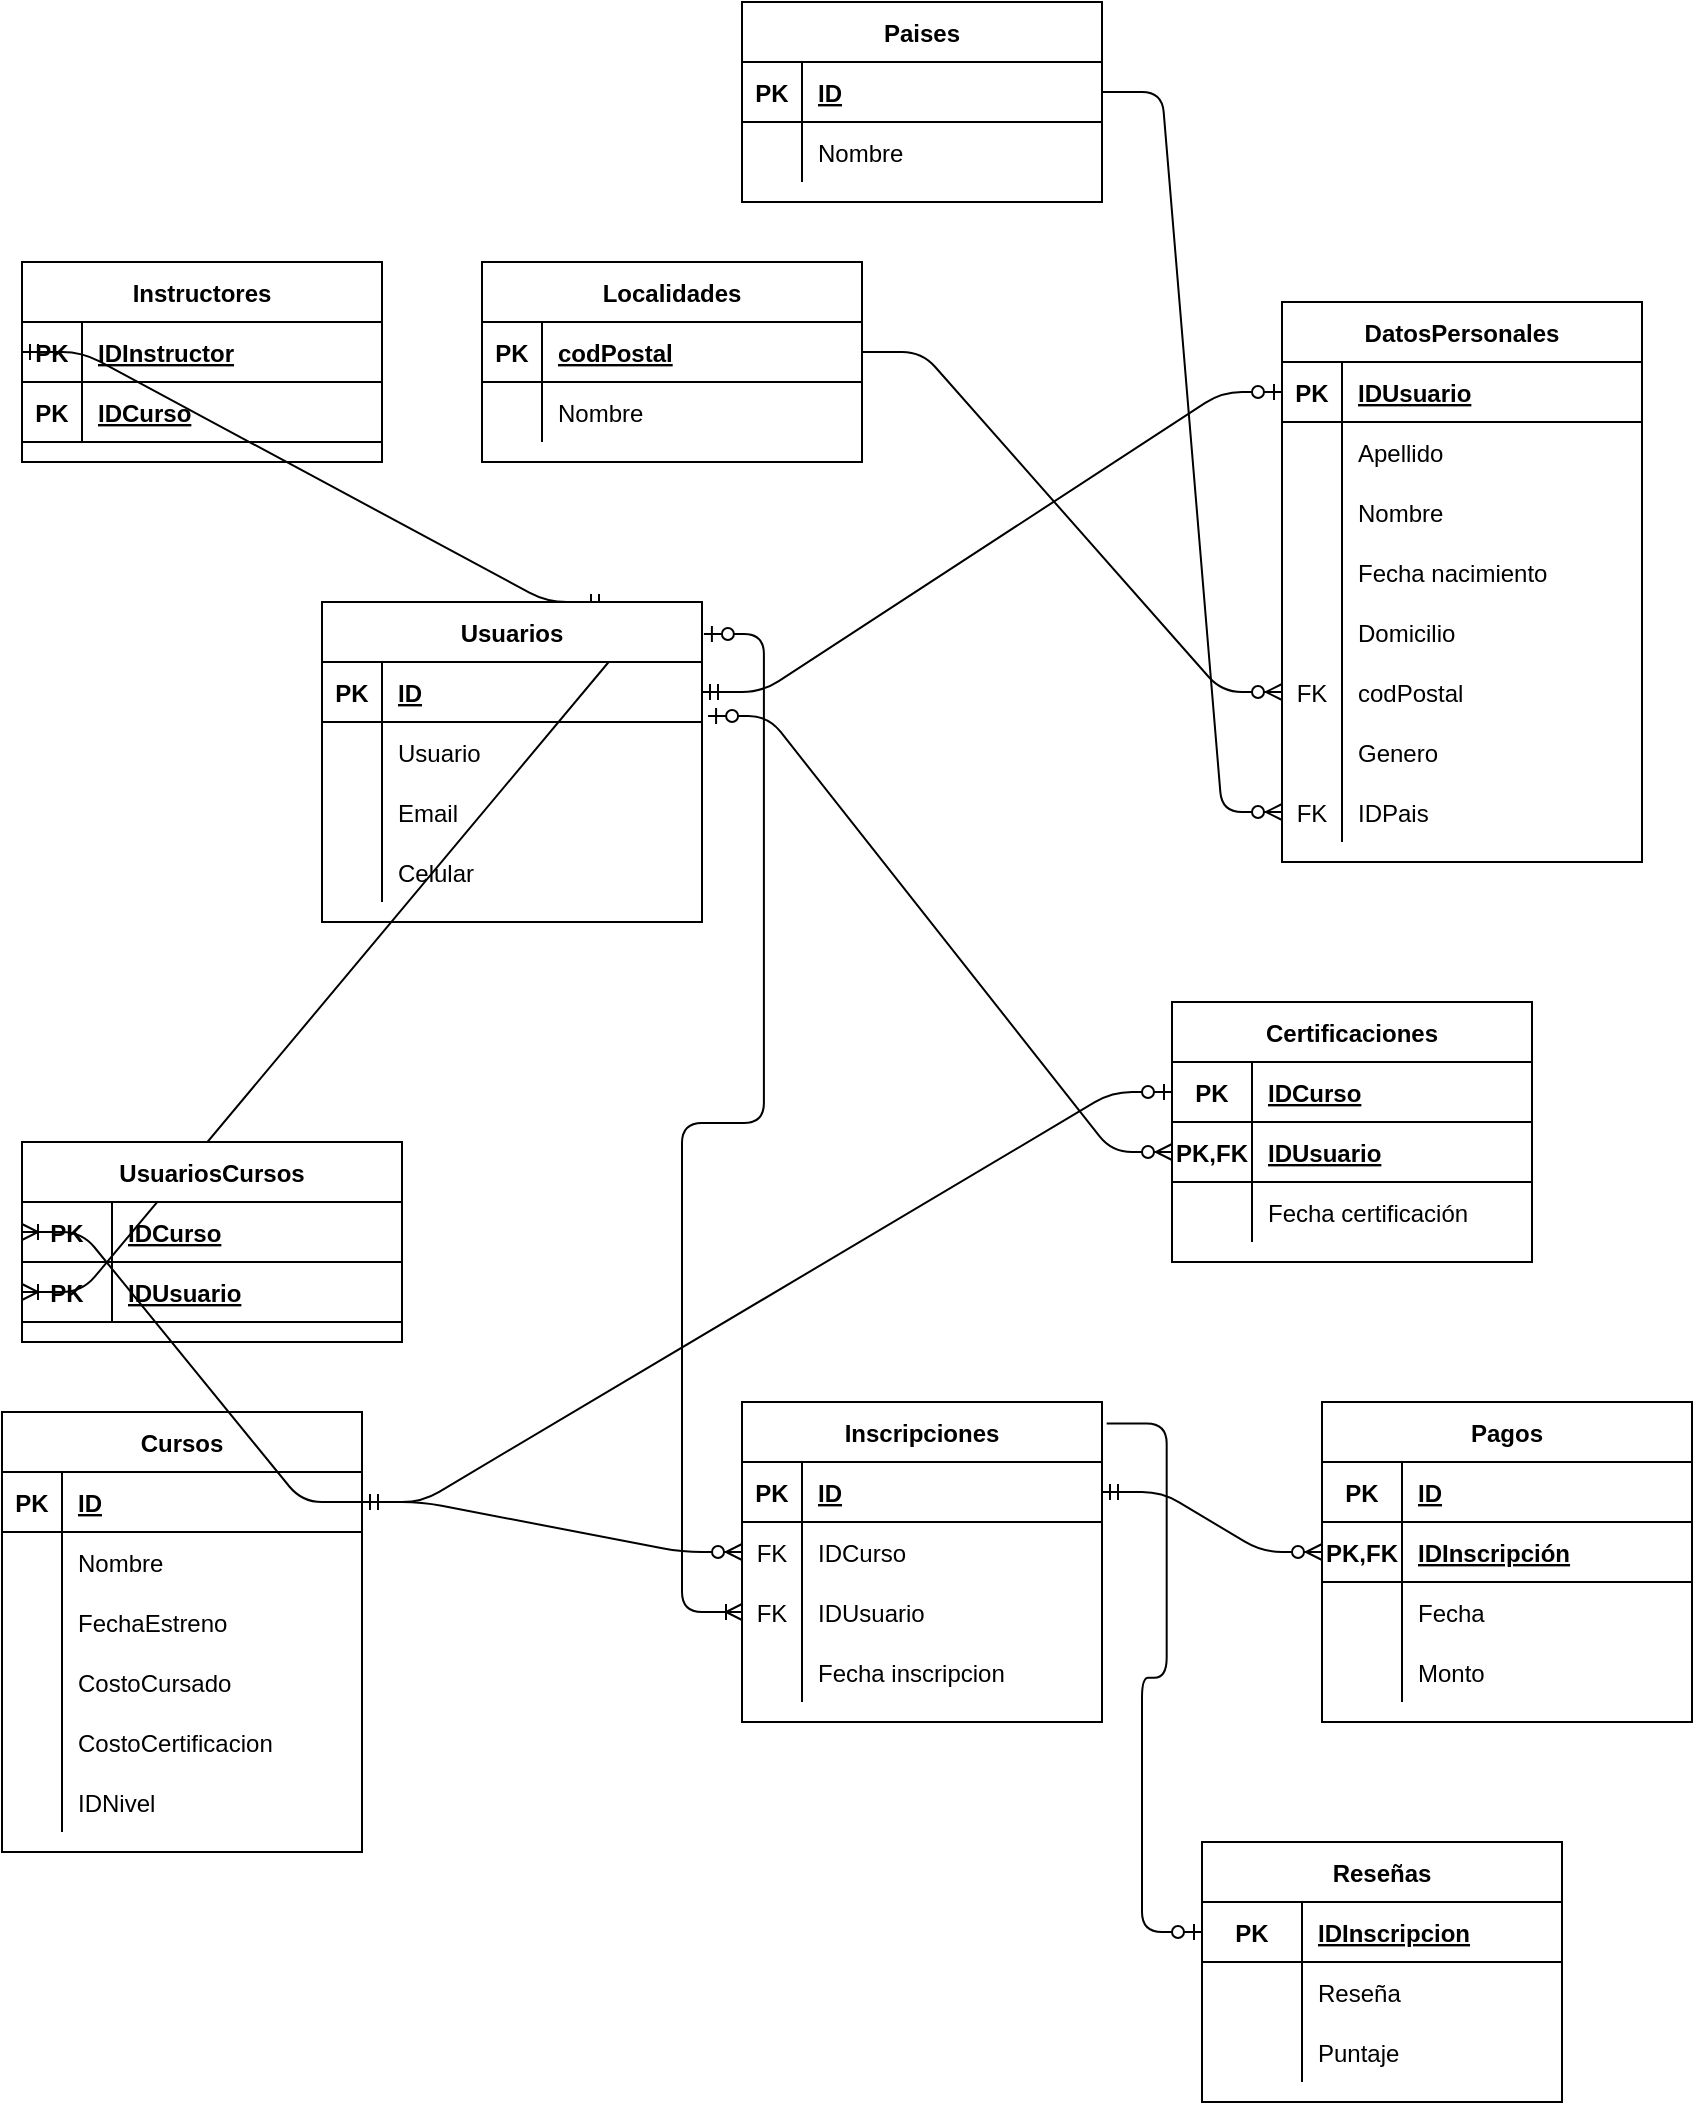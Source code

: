 <mxfile version="13.6.5" type="github">
  <diagram id="R2lEEEUBdFMjLlhIrx00" name="Page-1">
    <mxGraphModel dx="1651" dy="1513" grid="1" gridSize="10" guides="1" tooltips="1" connect="1" arrows="1" fold="1" page="1" pageScale="1" pageWidth="850" pageHeight="1100" math="0" shadow="0" extFonts="Permanent Marker^https://fonts.googleapis.com/css?family=Permanent+Marker">
      <root>
        <mxCell id="0" />
        <mxCell id="1" parent="0" />
        <mxCell id="ZibD2puZmEP8taTA1a4x-212" value="" style="edgeStyle=entityRelationEdgeStyle;fontSize=12;html=1;endArrow=ERzeroToOne;startArrow=ERmandOne;entryX=0;entryY=0.5;entryDx=0;entryDy=0;exitX=1;exitY=0.5;exitDx=0;exitDy=0;" parent="1" source="ZibD2puZmEP8taTA1a4x-2" target="ZibD2puZmEP8taTA1a4x-15" edge="1">
          <mxGeometry width="100" height="100" relative="1" as="geometry">
            <mxPoint x="260" y="140" as="sourcePoint" />
            <mxPoint x="360" y="40" as="targetPoint" />
          </mxGeometry>
        </mxCell>
        <mxCell id="ZibD2puZmEP8taTA1a4x-213" value="" style="edgeStyle=entityRelationEdgeStyle;fontSize=12;html=1;endArrow=ERoneToMany;startArrow=ERzeroToOne;entryX=0;entryY=0.5;entryDx=0;entryDy=0;exitX=1.005;exitY=0.1;exitDx=0;exitDy=0;exitPerimeter=0;" parent="1" source="ZibD2puZmEP8taTA1a4x-1" target="ZibD2puZmEP8taTA1a4x-157" edge="1">
          <mxGeometry width="100" height="100" relative="1" as="geometry">
            <mxPoint x="270" y="140" as="sourcePoint" />
            <mxPoint x="380" y="190" as="targetPoint" />
          </mxGeometry>
        </mxCell>
        <mxCell id="ZibD2puZmEP8taTA1a4x-214" value="" style="edgeStyle=entityRelationEdgeStyle;fontSize=12;html=1;endArrow=ERzeroToMany;startArrow=ERmandOne;entryX=0;entryY=0.5;entryDx=0;entryDy=0;exitX=1;exitY=0.5;exitDx=0;exitDy=0;" parent="1" source="ZibD2puZmEP8taTA1a4x-40" target="ZibD2puZmEP8taTA1a4x-53" edge="1">
          <mxGeometry width="100" height="100" relative="1" as="geometry">
            <mxPoint x="390" y="400" as="sourcePoint" />
            <mxPoint x="290" y="500" as="targetPoint" />
          </mxGeometry>
        </mxCell>
        <mxCell id="ZibD2puZmEP8taTA1a4x-276" value="" style="edgeStyle=entityRelationEdgeStyle;fontSize=12;html=1;endArrow=ERzeroToMany;startArrow=ERmandOne;exitX=1;exitY=0.5;exitDx=0;exitDy=0;entryX=0;entryY=0.5;entryDx=0;entryDy=0;" parent="1" source="ZibD2puZmEP8taTA1a4x-216" target="ZibD2puZmEP8taTA1a4x-154" edge="1">
          <mxGeometry width="100" height="100" relative="1" as="geometry">
            <mxPoint x="120" y="450" as="sourcePoint" />
            <mxPoint x="220" y="350" as="targetPoint" />
          </mxGeometry>
        </mxCell>
        <mxCell id="ZibD2puZmEP8taTA1a4x-313" value="" style="edgeStyle=entityRelationEdgeStyle;fontSize=12;html=1;endArrow=ERzeroToOne;endFill=1;exitX=1;exitY=0.5;exitDx=0;exitDy=0;entryX=0;entryY=0.5;entryDx=0;entryDy=0;" parent="1" source="ZibD2puZmEP8taTA1a4x-216" target="ZibD2puZmEP8taTA1a4x-120" edge="1">
          <mxGeometry width="100" height="100" relative="1" as="geometry">
            <mxPoint x="580" y="420" as="sourcePoint" />
            <mxPoint x="600" y="500" as="targetPoint" />
          </mxGeometry>
        </mxCell>
        <mxCell id="ZibD2puZmEP8taTA1a4x-314" value="" style="edgeStyle=entityRelationEdgeStyle;fontSize=12;html=1;endArrow=ERmandOne;startArrow=ERmandOne;entryX=0;entryY=0.5;entryDx=0;entryDy=0;exitX=0.75;exitY=0;exitDx=0;exitDy=0;" parent="1" source="ZibD2puZmEP8taTA1a4x-1" target="ZibD2puZmEP8taTA1a4x-113" edge="1">
          <mxGeometry width="100" height="100" relative="1" as="geometry">
            <mxPoint x="-100" y="40" as="sourcePoint" />
            <mxPoint y="-60" as="targetPoint" />
          </mxGeometry>
        </mxCell>
        <mxCell id="ZibD2puZmEP8taTA1a4x-321" value="" style="edgeStyle=entityRelationEdgeStyle;fontSize=12;html=1;endArrow=ERzeroToMany;startArrow=ERzeroToOne;exitX=1.016;exitY=0.9;exitDx=0;exitDy=0;exitPerimeter=0;entryX=0;entryY=0.5;entryDx=0;entryDy=0;" parent="1" source="ZibD2puZmEP8taTA1a4x-2" target="va7aULP8_egCCkeSRUMB-1" edge="1">
          <mxGeometry width="100" height="100" relative="1" as="geometry">
            <mxPoint x="460" y="420" as="sourcePoint" />
            <mxPoint x="610" y="440" as="targetPoint" />
          </mxGeometry>
        </mxCell>
        <mxCell id="ZibD2puZmEP8taTA1a4x-215" value="Cursos" style="shape=table;startSize=30;container=1;collapsible=1;childLayout=tableLayout;fixedRows=1;rowLines=0;fontStyle=1;align=center;resizeLast=1;" parent="1" vertex="1">
          <mxGeometry x="-160" y="235" width="180" height="220" as="geometry" />
        </mxCell>
        <mxCell id="ZibD2puZmEP8taTA1a4x-216" value="" style="shape=partialRectangle;collapsible=0;dropTarget=0;pointerEvents=0;fillColor=none;top=0;left=0;bottom=1;right=0;points=[[0,0.5],[1,0.5]];portConstraint=eastwest;" parent="ZibD2puZmEP8taTA1a4x-215" vertex="1">
          <mxGeometry y="30" width="180" height="30" as="geometry" />
        </mxCell>
        <mxCell id="ZibD2puZmEP8taTA1a4x-217" value="PK" style="shape=partialRectangle;connectable=0;fillColor=none;top=0;left=0;bottom=0;right=0;fontStyle=1;overflow=hidden;" parent="ZibD2puZmEP8taTA1a4x-216" vertex="1">
          <mxGeometry width="30" height="30" as="geometry" />
        </mxCell>
        <mxCell id="ZibD2puZmEP8taTA1a4x-218" value="ID" style="shape=partialRectangle;connectable=0;fillColor=none;top=0;left=0;bottom=0;right=0;align=left;spacingLeft=6;fontStyle=5;overflow=hidden;" parent="ZibD2puZmEP8taTA1a4x-216" vertex="1">
          <mxGeometry x="30" width="150" height="30" as="geometry" />
        </mxCell>
        <mxCell id="ZibD2puZmEP8taTA1a4x-219" value="" style="shape=partialRectangle;collapsible=0;dropTarget=0;pointerEvents=0;fillColor=none;top=0;left=0;bottom=0;right=0;points=[[0,0.5],[1,0.5]];portConstraint=eastwest;" parent="ZibD2puZmEP8taTA1a4x-215" vertex="1">
          <mxGeometry y="60" width="180" height="30" as="geometry" />
        </mxCell>
        <mxCell id="ZibD2puZmEP8taTA1a4x-220" value="" style="shape=partialRectangle;connectable=0;fillColor=none;top=0;left=0;bottom=0;right=0;editable=1;overflow=hidden;" parent="ZibD2puZmEP8taTA1a4x-219" vertex="1">
          <mxGeometry width="30" height="30" as="geometry" />
        </mxCell>
        <mxCell id="ZibD2puZmEP8taTA1a4x-221" value="Nombre" style="shape=partialRectangle;connectable=0;fillColor=none;top=0;left=0;bottom=0;right=0;align=left;spacingLeft=6;overflow=hidden;" parent="ZibD2puZmEP8taTA1a4x-219" vertex="1">
          <mxGeometry x="30" width="150" height="30" as="geometry" />
        </mxCell>
        <mxCell id="ZibD2puZmEP8taTA1a4x-222" value="" style="shape=partialRectangle;collapsible=0;dropTarget=0;pointerEvents=0;fillColor=none;top=0;left=0;bottom=0;right=0;points=[[0,0.5],[1,0.5]];portConstraint=eastwest;" parent="ZibD2puZmEP8taTA1a4x-215" vertex="1">
          <mxGeometry y="90" width="180" height="30" as="geometry" />
        </mxCell>
        <mxCell id="ZibD2puZmEP8taTA1a4x-223" value="" style="shape=partialRectangle;connectable=0;fillColor=none;top=0;left=0;bottom=0;right=0;editable=1;overflow=hidden;" parent="ZibD2puZmEP8taTA1a4x-222" vertex="1">
          <mxGeometry width="30" height="30" as="geometry" />
        </mxCell>
        <mxCell id="ZibD2puZmEP8taTA1a4x-224" value="FechaEstreno" style="shape=partialRectangle;connectable=0;fillColor=none;top=0;left=0;bottom=0;right=0;align=left;spacingLeft=6;overflow=hidden;" parent="ZibD2puZmEP8taTA1a4x-222" vertex="1">
          <mxGeometry x="30" width="150" height="30" as="geometry" />
        </mxCell>
        <mxCell id="ZibD2puZmEP8taTA1a4x-225" value="" style="shape=partialRectangle;collapsible=0;dropTarget=0;pointerEvents=0;fillColor=none;top=0;left=0;bottom=0;right=0;points=[[0,0.5],[1,0.5]];portConstraint=eastwest;" parent="ZibD2puZmEP8taTA1a4x-215" vertex="1">
          <mxGeometry y="120" width="180" height="30" as="geometry" />
        </mxCell>
        <mxCell id="ZibD2puZmEP8taTA1a4x-226" value="" style="shape=partialRectangle;connectable=0;fillColor=none;top=0;left=0;bottom=0;right=0;editable=1;overflow=hidden;" parent="ZibD2puZmEP8taTA1a4x-225" vertex="1">
          <mxGeometry width="30" height="30" as="geometry" />
        </mxCell>
        <mxCell id="ZibD2puZmEP8taTA1a4x-227" value="CostoCursado" style="shape=partialRectangle;connectable=0;fillColor=none;top=0;left=0;bottom=0;right=0;align=left;spacingLeft=6;overflow=hidden;" parent="ZibD2puZmEP8taTA1a4x-225" vertex="1">
          <mxGeometry x="30" width="150" height="30" as="geometry" />
        </mxCell>
        <mxCell id="ZibD2puZmEP8taTA1a4x-267" value="" style="shape=partialRectangle;collapsible=0;dropTarget=0;pointerEvents=0;fillColor=none;top=0;left=0;bottom=0;right=0;points=[[0,0.5],[1,0.5]];portConstraint=eastwest;" parent="ZibD2puZmEP8taTA1a4x-215" vertex="1">
          <mxGeometry y="150" width="180" height="30" as="geometry" />
        </mxCell>
        <mxCell id="ZibD2puZmEP8taTA1a4x-268" value="" style="shape=partialRectangle;connectable=0;fillColor=none;top=0;left=0;bottom=0;right=0;editable=1;overflow=hidden;" parent="ZibD2puZmEP8taTA1a4x-267" vertex="1">
          <mxGeometry width="30" height="30" as="geometry" />
        </mxCell>
        <mxCell id="ZibD2puZmEP8taTA1a4x-269" value="CostoCertificacion" style="shape=partialRectangle;connectable=0;fillColor=none;top=0;left=0;bottom=0;right=0;align=left;spacingLeft=6;overflow=hidden;" parent="ZibD2puZmEP8taTA1a4x-267" vertex="1">
          <mxGeometry x="30" width="150" height="30" as="geometry" />
        </mxCell>
        <mxCell id="ZibD2puZmEP8taTA1a4x-270" value="" style="shape=partialRectangle;collapsible=0;dropTarget=0;pointerEvents=0;fillColor=none;top=0;left=0;bottom=0;right=0;points=[[0,0.5],[1,0.5]];portConstraint=eastwest;" parent="ZibD2puZmEP8taTA1a4x-215" vertex="1">
          <mxGeometry y="180" width="180" height="30" as="geometry" />
        </mxCell>
        <mxCell id="ZibD2puZmEP8taTA1a4x-271" value="" style="shape=partialRectangle;connectable=0;fillColor=none;top=0;left=0;bottom=0;right=0;editable=1;overflow=hidden;" parent="ZibD2puZmEP8taTA1a4x-270" vertex="1">
          <mxGeometry width="30" height="30" as="geometry" />
        </mxCell>
        <mxCell id="ZibD2puZmEP8taTA1a4x-272" value="IDNivel" style="shape=partialRectangle;connectable=0;fillColor=none;top=0;left=0;bottom=0;right=0;align=left;spacingLeft=6;overflow=hidden;" parent="ZibD2puZmEP8taTA1a4x-270" vertex="1">
          <mxGeometry x="30" width="150" height="30" as="geometry" />
        </mxCell>
        <mxCell id="ZibD2puZmEP8taTA1a4x-306" value="" style="edgeStyle=entityRelationEdgeStyle;fontSize=12;html=1;endArrow=ERzeroToOne;endFill=1;entryX=0;entryY=0.5;entryDx=0;entryDy=0;exitX=1.013;exitY=0.067;exitDx=0;exitDy=0;exitPerimeter=0;" parent="1" source="ZibD2puZmEP8taTA1a4x-39" target="ZibD2puZmEP8taTA1a4x-166" edge="1">
          <mxGeometry width="100" height="100" relative="1" as="geometry">
            <mxPoint x="520" y="430" as="sourcePoint" />
            <mxPoint x="620" y="330" as="targetPoint" />
          </mxGeometry>
        </mxCell>
        <mxCell id="ZibD2puZmEP8taTA1a4x-309" value="" style="edgeStyle=entityRelationEdgeStyle;fontSize=12;html=1;endArrow=ERzeroToMany;endFill=1;entryX=0;entryY=0.5;entryDx=0;entryDy=0;exitX=1;exitY=0.5;exitDx=0;exitDy=0;" parent="1" source="ZibD2puZmEP8taTA1a4x-97" target="ZibD2puZmEP8taTA1a4x-151" edge="1">
          <mxGeometry width="100" height="100" relative="1" as="geometry">
            <mxPoint x="530" y="190" as="sourcePoint" />
            <mxPoint x="430" y="290" as="targetPoint" />
          </mxGeometry>
        </mxCell>
        <mxCell id="ZibD2puZmEP8taTA1a4x-311" value="" style="edgeStyle=entityRelationEdgeStyle;fontSize=12;html=1;endArrow=ERzeroToMany;endFill=1;entryX=0;entryY=0.5;entryDx=0;entryDy=0;exitX=1;exitY=0.5;exitDx=0;exitDy=0;" parent="1" source="ZibD2puZmEP8taTA1a4x-136" target="ZibD2puZmEP8taTA1a4x-148" edge="1">
          <mxGeometry width="100" height="100" relative="1" as="geometry">
            <mxPoint x="780" y="-150" as="sourcePoint" />
            <mxPoint x="540" y="185" as="targetPoint" />
          </mxGeometry>
        </mxCell>
        <mxCell id="va7aULP8_egCCkeSRUMB-6" value="" style="edgeStyle=entityRelationEdgeStyle;fontSize=12;html=1;endArrow=ERoneToMany;entryX=0;entryY=0.5;entryDx=0;entryDy=0;exitX=1;exitY=0.063;exitDx=0;exitDy=0;exitPerimeter=0;" parent="1" source="ZibD2puZmEP8taTA1a4x-1" target="ZibD2puZmEP8taTA1a4x-205" edge="1">
          <mxGeometry width="100" height="100" relative="1" as="geometry">
            <mxPoint x="140" y="240" as="sourcePoint" />
            <mxPoint x="140" y="220" as="targetPoint" />
          </mxGeometry>
        </mxCell>
        <mxCell id="ZibD2puZmEP8taTA1a4x-192" value="UsuariosCursos" style="shape=table;startSize=30;container=1;collapsible=1;childLayout=tableLayout;fixedRows=1;rowLines=0;fontStyle=1;align=center;resizeLast=1;" parent="1" vertex="1">
          <mxGeometry x="-150" y="100" width="190" height="100" as="geometry" />
        </mxCell>
        <mxCell id="ZibD2puZmEP8taTA1a4x-193" value="" style="shape=partialRectangle;collapsible=0;dropTarget=0;pointerEvents=0;fillColor=none;top=0;left=0;bottom=1;right=0;points=[[0,0.5],[1,0.5]];portConstraint=eastwest;" parent="ZibD2puZmEP8taTA1a4x-192" vertex="1">
          <mxGeometry y="30" width="190" height="30" as="geometry" />
        </mxCell>
        <mxCell id="ZibD2puZmEP8taTA1a4x-194" value="PK" style="shape=partialRectangle;connectable=0;fillColor=none;top=0;left=0;bottom=0;right=0;fontStyle=1;overflow=hidden;" parent="ZibD2puZmEP8taTA1a4x-193" vertex="1">
          <mxGeometry width="45" height="30" as="geometry" />
        </mxCell>
        <mxCell id="ZibD2puZmEP8taTA1a4x-195" value="IDCurso" style="shape=partialRectangle;connectable=0;fillColor=none;top=0;left=0;bottom=0;right=0;align=left;spacingLeft=6;fontStyle=5;overflow=hidden;" parent="ZibD2puZmEP8taTA1a4x-193" vertex="1">
          <mxGeometry x="45" width="145" height="30" as="geometry" />
        </mxCell>
        <mxCell id="ZibD2puZmEP8taTA1a4x-205" value="" style="shape=partialRectangle;collapsible=0;dropTarget=0;pointerEvents=0;fillColor=none;top=0;left=0;bottom=1;right=0;points=[[0,0.5],[1,0.5]];portConstraint=eastwest;" parent="ZibD2puZmEP8taTA1a4x-192" vertex="1">
          <mxGeometry y="60" width="190" height="30" as="geometry" />
        </mxCell>
        <mxCell id="ZibD2puZmEP8taTA1a4x-206" value="PK" style="shape=partialRectangle;connectable=0;fillColor=none;top=0;left=0;bottom=0;right=0;fontStyle=1;overflow=hidden;" parent="ZibD2puZmEP8taTA1a4x-205" vertex="1">
          <mxGeometry width="45" height="30" as="geometry" />
        </mxCell>
        <mxCell id="ZibD2puZmEP8taTA1a4x-207" value="IDUsuario" style="shape=partialRectangle;connectable=0;fillColor=none;top=0;left=0;bottom=0;right=0;align=left;spacingLeft=6;fontStyle=5;overflow=hidden;" parent="ZibD2puZmEP8taTA1a4x-205" vertex="1">
          <mxGeometry x="45" width="145" height="30" as="geometry" />
        </mxCell>
        <mxCell id="ZibD2puZmEP8taTA1a4x-96" value="Paises" style="shape=table;startSize=30;container=1;collapsible=1;childLayout=tableLayout;fixedRows=1;rowLines=0;fontStyle=1;align=center;resizeLast=1;" parent="1" vertex="1">
          <mxGeometry x="210" y="-470" width="180" height="100" as="geometry" />
        </mxCell>
        <mxCell id="ZibD2puZmEP8taTA1a4x-97" value="" style="shape=partialRectangle;collapsible=0;dropTarget=0;pointerEvents=0;fillColor=none;top=0;left=0;bottom=1;right=0;points=[[0,0.5],[1,0.5]];portConstraint=eastwest;" parent="ZibD2puZmEP8taTA1a4x-96" vertex="1">
          <mxGeometry y="30" width="180" height="30" as="geometry" />
        </mxCell>
        <mxCell id="ZibD2puZmEP8taTA1a4x-98" value="PK" style="shape=partialRectangle;connectable=0;fillColor=none;top=0;left=0;bottom=0;right=0;fontStyle=1;overflow=hidden;" parent="ZibD2puZmEP8taTA1a4x-97" vertex="1">
          <mxGeometry width="30" height="30" as="geometry" />
        </mxCell>
        <mxCell id="ZibD2puZmEP8taTA1a4x-99" value="ID" style="shape=partialRectangle;connectable=0;fillColor=none;top=0;left=0;bottom=0;right=0;align=left;spacingLeft=6;fontStyle=5;overflow=hidden;" parent="ZibD2puZmEP8taTA1a4x-97" vertex="1">
          <mxGeometry x="30" width="150" height="30" as="geometry" />
        </mxCell>
        <mxCell id="ZibD2puZmEP8taTA1a4x-100" value="" style="shape=partialRectangle;collapsible=0;dropTarget=0;pointerEvents=0;fillColor=none;top=0;left=0;bottom=0;right=0;points=[[0,0.5],[1,0.5]];portConstraint=eastwest;" parent="ZibD2puZmEP8taTA1a4x-96" vertex="1">
          <mxGeometry y="60" width="180" height="30" as="geometry" />
        </mxCell>
        <mxCell id="ZibD2puZmEP8taTA1a4x-101" value="" style="shape=partialRectangle;connectable=0;fillColor=none;top=0;left=0;bottom=0;right=0;editable=1;overflow=hidden;" parent="ZibD2puZmEP8taTA1a4x-100" vertex="1">
          <mxGeometry width="30" height="30" as="geometry" />
        </mxCell>
        <mxCell id="ZibD2puZmEP8taTA1a4x-102" value="Nombre" style="shape=partialRectangle;connectable=0;fillColor=none;top=0;left=0;bottom=0;right=0;align=left;spacingLeft=6;overflow=hidden;" parent="ZibD2puZmEP8taTA1a4x-100" vertex="1">
          <mxGeometry x="30" width="150" height="30" as="geometry" />
        </mxCell>
        <mxCell id="ZibD2puZmEP8taTA1a4x-135" value="Localidades" style="shape=table;startSize=30;container=1;collapsible=1;childLayout=tableLayout;fixedRows=1;rowLines=0;fontStyle=1;align=center;resizeLast=1;" parent="1" vertex="1">
          <mxGeometry x="80" y="-340" width="190" height="100" as="geometry" />
        </mxCell>
        <mxCell id="ZibD2puZmEP8taTA1a4x-136" value="" style="shape=partialRectangle;collapsible=0;dropTarget=0;pointerEvents=0;fillColor=none;top=0;left=0;bottom=1;right=0;points=[[0,0.5],[1,0.5]];portConstraint=eastwest;" parent="ZibD2puZmEP8taTA1a4x-135" vertex="1">
          <mxGeometry y="30" width="190" height="30" as="geometry" />
        </mxCell>
        <mxCell id="ZibD2puZmEP8taTA1a4x-137" value="PK" style="shape=partialRectangle;connectable=0;fillColor=none;top=0;left=0;bottom=0;right=0;fontStyle=1;overflow=hidden;" parent="ZibD2puZmEP8taTA1a4x-136" vertex="1">
          <mxGeometry width="30" height="30" as="geometry" />
        </mxCell>
        <mxCell id="ZibD2puZmEP8taTA1a4x-138" value="codPostal" style="shape=partialRectangle;connectable=0;fillColor=none;top=0;left=0;bottom=0;right=0;align=left;spacingLeft=6;fontStyle=5;overflow=hidden;" parent="ZibD2puZmEP8taTA1a4x-136" vertex="1">
          <mxGeometry x="30" width="160" height="30" as="geometry" />
        </mxCell>
        <mxCell id="ZibD2puZmEP8taTA1a4x-139" value="" style="shape=partialRectangle;collapsible=0;dropTarget=0;pointerEvents=0;fillColor=none;top=0;left=0;bottom=0;right=0;points=[[0,0.5],[1,0.5]];portConstraint=eastwest;" parent="ZibD2puZmEP8taTA1a4x-135" vertex="1">
          <mxGeometry y="60" width="190" height="30" as="geometry" />
        </mxCell>
        <mxCell id="ZibD2puZmEP8taTA1a4x-140" value="" style="shape=partialRectangle;connectable=0;fillColor=none;top=0;left=0;bottom=0;right=0;editable=1;overflow=hidden;" parent="ZibD2puZmEP8taTA1a4x-139" vertex="1">
          <mxGeometry width="30" height="30" as="geometry" />
        </mxCell>
        <mxCell id="ZibD2puZmEP8taTA1a4x-141" value="Nombre" style="shape=partialRectangle;connectable=0;fillColor=none;top=0;left=0;bottom=0;right=0;align=left;spacingLeft=6;overflow=hidden;" parent="ZibD2puZmEP8taTA1a4x-139" vertex="1">
          <mxGeometry x="30" width="160" height="30" as="geometry" />
        </mxCell>
        <mxCell id="ZibD2puZmEP8taTA1a4x-112" value="Instructores" style="shape=table;startSize=30;container=1;collapsible=1;childLayout=tableLayout;fixedRows=1;rowLines=0;fontStyle=1;align=center;resizeLast=1;" parent="1" vertex="1">
          <mxGeometry x="-150" y="-340" width="180" height="100" as="geometry" />
        </mxCell>
        <mxCell id="ZibD2puZmEP8taTA1a4x-113" value="" style="shape=partialRectangle;collapsible=0;dropTarget=0;pointerEvents=0;fillColor=none;top=0;left=0;bottom=1;right=0;points=[[0,0.5],[1,0.5]];portConstraint=eastwest;" parent="ZibD2puZmEP8taTA1a4x-112" vertex="1">
          <mxGeometry y="30" width="180" height="30" as="geometry" />
        </mxCell>
        <mxCell id="ZibD2puZmEP8taTA1a4x-114" value="PK" style="shape=partialRectangle;connectable=0;fillColor=none;top=0;left=0;bottom=0;right=0;fontStyle=1;overflow=hidden;" parent="ZibD2puZmEP8taTA1a4x-113" vertex="1">
          <mxGeometry width="30" height="30" as="geometry" />
        </mxCell>
        <mxCell id="ZibD2puZmEP8taTA1a4x-115" value="IDInstructor" style="shape=partialRectangle;connectable=0;fillColor=none;top=0;left=0;bottom=0;right=0;align=left;spacingLeft=6;fontStyle=5;overflow=hidden;" parent="ZibD2puZmEP8taTA1a4x-113" vertex="1">
          <mxGeometry x="30" width="150" height="30" as="geometry" />
        </mxCell>
        <mxCell id="JgPebaSKLhVSkq5qfnU5-1" value="" style="shape=partialRectangle;collapsible=0;dropTarget=0;pointerEvents=0;fillColor=none;top=0;left=0;bottom=1;right=0;points=[[0,0.5],[1,0.5]];portConstraint=eastwest;fontColor=#000000;" parent="ZibD2puZmEP8taTA1a4x-112" vertex="1">
          <mxGeometry y="60" width="180" height="30" as="geometry" />
        </mxCell>
        <mxCell id="JgPebaSKLhVSkq5qfnU5-2" value="PK" style="shape=partialRectangle;connectable=0;fillColor=none;top=0;left=0;bottom=0;right=0;fontStyle=1;overflow=hidden;" parent="JgPebaSKLhVSkq5qfnU5-1" vertex="1">
          <mxGeometry width="30" height="30" as="geometry" />
        </mxCell>
        <mxCell id="JgPebaSKLhVSkq5qfnU5-3" value="IDCurso" style="shape=partialRectangle;connectable=0;fillColor=none;top=0;left=0;bottom=0;right=0;align=left;spacingLeft=6;fontStyle=5;overflow=hidden;" parent="JgPebaSKLhVSkq5qfnU5-1" vertex="1">
          <mxGeometry x="30" width="150" height="30" as="geometry" />
        </mxCell>
        <mxCell id="va7aULP8_egCCkeSRUMB-7" value="" style="edgeStyle=entityRelationEdgeStyle;fontSize=12;html=1;endArrow=ERoneToMany;exitX=1;exitY=0.5;exitDx=0;exitDy=0;entryX=0;entryY=0.5;entryDx=0;entryDy=0;" parent="1" source="ZibD2puZmEP8taTA1a4x-216" target="ZibD2puZmEP8taTA1a4x-193" edge="1">
          <mxGeometry width="100" height="100" relative="1" as="geometry">
            <mxPoint x="-20" y="320" as="sourcePoint" />
            <mxPoint x="80" y="220" as="targetPoint" />
          </mxGeometry>
        </mxCell>
        <mxCell id="ZibD2puZmEP8taTA1a4x-14" value="DatosPersonales" style="shape=table;startSize=30;container=1;collapsible=1;childLayout=tableLayout;fixedRows=1;rowLines=0;fontStyle=1;align=center;resizeLast=1;" parent="1" vertex="1">
          <mxGeometry x="480" y="-320" width="180" height="280" as="geometry" />
        </mxCell>
        <mxCell id="ZibD2puZmEP8taTA1a4x-15" value="" style="shape=partialRectangle;collapsible=0;dropTarget=0;pointerEvents=0;fillColor=none;top=0;left=0;bottom=1;right=0;points=[[0,0.5],[1,0.5]];portConstraint=eastwest;" parent="ZibD2puZmEP8taTA1a4x-14" vertex="1">
          <mxGeometry y="30" width="180" height="30" as="geometry" />
        </mxCell>
        <mxCell id="ZibD2puZmEP8taTA1a4x-16" value="PK" style="shape=partialRectangle;connectable=0;fillColor=none;top=0;left=0;bottom=0;right=0;fontStyle=1;overflow=hidden;" parent="ZibD2puZmEP8taTA1a4x-15" vertex="1">
          <mxGeometry width="30" height="30" as="geometry" />
        </mxCell>
        <mxCell id="ZibD2puZmEP8taTA1a4x-17" value="IDUsuario" style="shape=partialRectangle;connectable=0;fillColor=none;top=0;left=0;bottom=0;right=0;align=left;spacingLeft=6;fontStyle=5;overflow=hidden;" parent="ZibD2puZmEP8taTA1a4x-15" vertex="1">
          <mxGeometry x="30" width="150" height="30" as="geometry" />
        </mxCell>
        <mxCell id="ZibD2puZmEP8taTA1a4x-5" value="" style="shape=partialRectangle;collapsible=0;dropTarget=0;pointerEvents=0;fillColor=none;top=0;left=0;bottom=0;right=0;points=[[0,0.5],[1,0.5]];portConstraint=eastwest;" parent="ZibD2puZmEP8taTA1a4x-14" vertex="1">
          <mxGeometry y="60" width="180" height="30" as="geometry" />
        </mxCell>
        <mxCell id="ZibD2puZmEP8taTA1a4x-6" value="" style="shape=partialRectangle;connectable=0;fillColor=none;top=0;left=0;bottom=0;right=0;editable=1;overflow=hidden;" parent="ZibD2puZmEP8taTA1a4x-5" vertex="1">
          <mxGeometry width="30" height="30" as="geometry" />
        </mxCell>
        <mxCell id="ZibD2puZmEP8taTA1a4x-7" value="Apellido" style="shape=partialRectangle;connectable=0;fillColor=none;top=0;left=0;bottom=0;right=0;align=left;spacingLeft=6;overflow=hidden;" parent="ZibD2puZmEP8taTA1a4x-5" vertex="1">
          <mxGeometry x="30" width="150" height="30" as="geometry" />
        </mxCell>
        <mxCell id="ZibD2puZmEP8taTA1a4x-8" value="" style="shape=partialRectangle;collapsible=0;dropTarget=0;pointerEvents=0;fillColor=none;top=0;left=0;bottom=0;right=0;points=[[0,0.5],[1,0.5]];portConstraint=eastwest;" parent="ZibD2puZmEP8taTA1a4x-14" vertex="1">
          <mxGeometry y="90" width="180" height="30" as="geometry" />
        </mxCell>
        <mxCell id="ZibD2puZmEP8taTA1a4x-9" value="" style="shape=partialRectangle;connectable=0;fillColor=none;top=0;left=0;bottom=0;right=0;editable=1;overflow=hidden;" parent="ZibD2puZmEP8taTA1a4x-8" vertex="1">
          <mxGeometry width="30" height="30" as="geometry" />
        </mxCell>
        <mxCell id="ZibD2puZmEP8taTA1a4x-10" value="Nombre" style="shape=partialRectangle;connectable=0;fillColor=none;top=0;left=0;bottom=0;right=0;align=left;spacingLeft=6;overflow=hidden;" parent="ZibD2puZmEP8taTA1a4x-8" vertex="1">
          <mxGeometry x="30" width="150" height="30" as="geometry" />
        </mxCell>
        <mxCell id="ZibD2puZmEP8taTA1a4x-11" value="" style="shape=partialRectangle;collapsible=0;dropTarget=0;pointerEvents=0;fillColor=none;top=0;left=0;bottom=0;right=0;points=[[0,0.5],[1,0.5]];portConstraint=eastwest;" parent="ZibD2puZmEP8taTA1a4x-14" vertex="1">
          <mxGeometry y="120" width="180" height="30" as="geometry" />
        </mxCell>
        <mxCell id="ZibD2puZmEP8taTA1a4x-12" value="" style="shape=partialRectangle;connectable=0;fillColor=none;top=0;left=0;bottom=0;right=0;editable=1;overflow=hidden;" parent="ZibD2puZmEP8taTA1a4x-11" vertex="1">
          <mxGeometry width="30" height="30" as="geometry" />
        </mxCell>
        <mxCell id="ZibD2puZmEP8taTA1a4x-13" value="Fecha nacimiento" style="shape=partialRectangle;connectable=0;fillColor=none;top=0;left=0;bottom=0;right=0;align=left;spacingLeft=6;overflow=hidden;" parent="ZibD2puZmEP8taTA1a4x-11" vertex="1">
          <mxGeometry x="30" width="150" height="30" as="geometry" />
        </mxCell>
        <mxCell id="ZibD2puZmEP8taTA1a4x-18" value="" style="shape=partialRectangle;collapsible=0;dropTarget=0;pointerEvents=0;fillColor=none;top=0;left=0;bottom=0;right=0;points=[[0,0.5],[1,0.5]];portConstraint=eastwest;" parent="ZibD2puZmEP8taTA1a4x-14" vertex="1">
          <mxGeometry y="150" width="180" height="30" as="geometry" />
        </mxCell>
        <mxCell id="ZibD2puZmEP8taTA1a4x-19" value="" style="shape=partialRectangle;connectable=0;fillColor=none;top=0;left=0;bottom=0;right=0;editable=1;overflow=hidden;" parent="ZibD2puZmEP8taTA1a4x-18" vertex="1">
          <mxGeometry width="30" height="30" as="geometry" />
        </mxCell>
        <mxCell id="ZibD2puZmEP8taTA1a4x-20" value="Domicilio" style="shape=partialRectangle;connectable=0;fillColor=none;top=0;left=0;bottom=0;right=0;align=left;spacingLeft=6;overflow=hidden;" parent="ZibD2puZmEP8taTA1a4x-18" vertex="1">
          <mxGeometry x="30" width="150" height="30" as="geometry" />
        </mxCell>
        <mxCell id="ZibD2puZmEP8taTA1a4x-148" value="" style="shape=partialRectangle;collapsible=0;dropTarget=0;pointerEvents=0;fillColor=none;top=0;left=0;bottom=0;right=0;points=[[0,0.5],[1,0.5]];portConstraint=eastwest;" parent="ZibD2puZmEP8taTA1a4x-14" vertex="1">
          <mxGeometry y="180" width="180" height="30" as="geometry" />
        </mxCell>
        <mxCell id="ZibD2puZmEP8taTA1a4x-149" value="FK" style="shape=partialRectangle;connectable=0;fillColor=none;top=0;left=0;bottom=0;right=0;fontStyle=0;overflow=hidden;" parent="ZibD2puZmEP8taTA1a4x-148" vertex="1">
          <mxGeometry width="30" height="30" as="geometry" />
        </mxCell>
        <mxCell id="ZibD2puZmEP8taTA1a4x-150" value="codPostal" style="shape=partialRectangle;connectable=0;fillColor=none;top=0;left=0;bottom=0;right=0;align=left;spacingLeft=6;fontStyle=0;overflow=hidden;" parent="ZibD2puZmEP8taTA1a4x-148" vertex="1">
          <mxGeometry x="30" width="150" height="30" as="geometry" />
        </mxCell>
        <mxCell id="ZibD2puZmEP8taTA1a4x-33" value="" style="shape=partialRectangle;collapsible=0;dropTarget=0;pointerEvents=0;fillColor=none;top=0;left=0;bottom=0;right=0;points=[[0,0.5],[1,0.5]];portConstraint=eastwest;" parent="ZibD2puZmEP8taTA1a4x-14" vertex="1">
          <mxGeometry y="210" width="180" height="30" as="geometry" />
        </mxCell>
        <mxCell id="ZibD2puZmEP8taTA1a4x-34" value="" style="shape=partialRectangle;connectable=0;fillColor=none;top=0;left=0;bottom=0;right=0;editable=1;overflow=hidden;" parent="ZibD2puZmEP8taTA1a4x-33" vertex="1">
          <mxGeometry width="30" height="30" as="geometry" />
        </mxCell>
        <mxCell id="ZibD2puZmEP8taTA1a4x-35" value="Genero" style="shape=partialRectangle;connectable=0;fillColor=none;top=0;left=0;bottom=0;right=0;align=left;spacingLeft=6;overflow=hidden;" parent="ZibD2puZmEP8taTA1a4x-33" vertex="1">
          <mxGeometry x="30" width="150" height="30" as="geometry" />
        </mxCell>
        <mxCell id="ZibD2puZmEP8taTA1a4x-151" value="" style="shape=partialRectangle;collapsible=0;dropTarget=0;pointerEvents=0;fillColor=none;top=0;left=0;bottom=0;right=0;points=[[0,0.5],[1,0.5]];portConstraint=eastwest;" parent="ZibD2puZmEP8taTA1a4x-14" vertex="1">
          <mxGeometry y="240" width="180" height="30" as="geometry" />
        </mxCell>
        <mxCell id="ZibD2puZmEP8taTA1a4x-152" value="FK" style="shape=partialRectangle;connectable=0;fillColor=none;top=0;left=0;bottom=0;right=0;fontStyle=0;overflow=hidden;" parent="ZibD2puZmEP8taTA1a4x-151" vertex="1">
          <mxGeometry width="30" height="30" as="geometry" />
        </mxCell>
        <mxCell id="ZibD2puZmEP8taTA1a4x-153" value="IDPais" style="shape=partialRectangle;connectable=0;fillColor=none;top=0;left=0;bottom=0;right=0;align=left;spacingLeft=6;fontStyle=0;overflow=hidden;" parent="ZibD2puZmEP8taTA1a4x-151" vertex="1">
          <mxGeometry x="30" width="150" height="30" as="geometry" />
        </mxCell>
        <mxCell id="ZibD2puZmEP8taTA1a4x-119" value="Certificaciones" style="shape=table;startSize=30;container=1;collapsible=1;childLayout=tableLayout;fixedRows=1;rowLines=0;fontStyle=1;align=center;resizeLast=1;" parent="1" vertex="1">
          <mxGeometry x="425" y="30" width="180" height="130" as="geometry" />
        </mxCell>
        <mxCell id="ZibD2puZmEP8taTA1a4x-120" value="" style="shape=partialRectangle;collapsible=0;dropTarget=0;pointerEvents=0;fillColor=none;top=0;left=0;bottom=1;right=0;points=[[0,0.5],[1,0.5]];portConstraint=eastwest;" parent="ZibD2puZmEP8taTA1a4x-119" vertex="1">
          <mxGeometry y="30" width="180" height="30" as="geometry" />
        </mxCell>
        <mxCell id="ZibD2puZmEP8taTA1a4x-121" value="PK" style="shape=partialRectangle;connectable=0;fillColor=none;top=0;left=0;bottom=0;right=0;fontStyle=1;overflow=hidden;" parent="ZibD2puZmEP8taTA1a4x-120" vertex="1">
          <mxGeometry width="40" height="30" as="geometry" />
        </mxCell>
        <mxCell id="ZibD2puZmEP8taTA1a4x-122" value="IDCurso" style="shape=partialRectangle;connectable=0;fillColor=none;top=0;left=0;bottom=0;right=0;align=left;spacingLeft=6;fontStyle=5;overflow=hidden;" parent="ZibD2puZmEP8taTA1a4x-120" vertex="1">
          <mxGeometry x="40" width="140" height="30" as="geometry" />
        </mxCell>
        <mxCell id="va7aULP8_egCCkeSRUMB-1" value="" style="shape=partialRectangle;collapsible=0;dropTarget=0;pointerEvents=0;fillColor=none;top=0;left=0;bottom=1;right=0;points=[[0,0.5],[1,0.5]];portConstraint=eastwest;" parent="ZibD2puZmEP8taTA1a4x-119" vertex="1">
          <mxGeometry y="60" width="180" height="30" as="geometry" />
        </mxCell>
        <mxCell id="va7aULP8_egCCkeSRUMB-2" value="PK,FK" style="shape=partialRectangle;connectable=0;fillColor=none;top=0;left=0;bottom=0;right=0;fontStyle=1;overflow=hidden;" parent="va7aULP8_egCCkeSRUMB-1" vertex="1">
          <mxGeometry width="40" height="30" as="geometry" />
        </mxCell>
        <mxCell id="va7aULP8_egCCkeSRUMB-3" value="IDUsuario" style="shape=partialRectangle;connectable=0;fillColor=none;top=0;left=0;bottom=0;right=0;align=left;spacingLeft=6;fontStyle=5;overflow=hidden;" parent="va7aULP8_egCCkeSRUMB-1" vertex="1">
          <mxGeometry x="40" width="140" height="30" as="geometry" />
        </mxCell>
        <mxCell id="ZibD2puZmEP8taTA1a4x-126" value="" style="shape=partialRectangle;collapsible=0;dropTarget=0;pointerEvents=0;fillColor=none;top=0;left=0;bottom=0;right=0;points=[[0,0.5],[1,0.5]];portConstraint=eastwest;" parent="ZibD2puZmEP8taTA1a4x-119" vertex="1">
          <mxGeometry y="90" width="180" height="30" as="geometry" />
        </mxCell>
        <mxCell id="ZibD2puZmEP8taTA1a4x-127" value="" style="shape=partialRectangle;connectable=0;fillColor=none;top=0;left=0;bottom=0;right=0;editable=1;overflow=hidden;" parent="ZibD2puZmEP8taTA1a4x-126" vertex="1">
          <mxGeometry width="40" height="30" as="geometry" />
        </mxCell>
        <mxCell id="ZibD2puZmEP8taTA1a4x-128" value="Fecha certificación" style="shape=partialRectangle;connectable=0;fillColor=none;top=0;left=0;bottom=0;right=0;align=left;spacingLeft=6;overflow=hidden;" parent="ZibD2puZmEP8taTA1a4x-126" vertex="1">
          <mxGeometry x="40" width="140" height="30" as="geometry" />
        </mxCell>
        <mxCell id="ZibD2puZmEP8taTA1a4x-52" value="Pagos" style="shape=table;startSize=30;container=1;collapsible=1;childLayout=tableLayout;fixedRows=1;rowLines=0;fontStyle=1;align=center;resizeLast=1;" parent="1" vertex="1">
          <mxGeometry x="500" y="230" width="185" height="160" as="geometry" />
        </mxCell>
        <mxCell id="ZibD2puZmEP8taTA1a4x-163" value="" style="shape=partialRectangle;collapsible=0;dropTarget=0;pointerEvents=0;fillColor=none;top=0;left=0;bottom=1;right=0;points=[[0,0.5],[1,0.5]];portConstraint=eastwest;" parent="ZibD2puZmEP8taTA1a4x-52" vertex="1">
          <mxGeometry y="30" width="185" height="30" as="geometry" />
        </mxCell>
        <mxCell id="ZibD2puZmEP8taTA1a4x-164" value="PK" style="shape=partialRectangle;connectable=0;fillColor=none;top=0;left=0;bottom=0;right=0;fontStyle=1;overflow=hidden;" parent="ZibD2puZmEP8taTA1a4x-163" vertex="1">
          <mxGeometry width="40" height="30" as="geometry" />
        </mxCell>
        <mxCell id="ZibD2puZmEP8taTA1a4x-165" value="ID" style="shape=partialRectangle;connectable=0;fillColor=none;top=0;left=0;bottom=0;right=0;align=left;spacingLeft=6;fontStyle=5;overflow=hidden;" parent="ZibD2puZmEP8taTA1a4x-163" vertex="1">
          <mxGeometry x="40" width="145" height="30" as="geometry" />
        </mxCell>
        <mxCell id="ZibD2puZmEP8taTA1a4x-53" value="" style="shape=partialRectangle;collapsible=0;dropTarget=0;pointerEvents=0;fillColor=none;top=0;left=0;bottom=1;right=0;points=[[0,0.5],[1,0.5]];portConstraint=eastwest;" parent="ZibD2puZmEP8taTA1a4x-52" vertex="1">
          <mxGeometry y="60" width="185" height="30" as="geometry" />
        </mxCell>
        <mxCell id="ZibD2puZmEP8taTA1a4x-54" value="PK,FK" style="shape=partialRectangle;connectable=0;fillColor=none;top=0;left=0;bottom=0;right=0;fontStyle=1;overflow=hidden;" parent="ZibD2puZmEP8taTA1a4x-53" vertex="1">
          <mxGeometry width="40" height="30" as="geometry" />
        </mxCell>
        <mxCell id="ZibD2puZmEP8taTA1a4x-55" value="IDInscripción" style="shape=partialRectangle;connectable=0;fillColor=none;top=0;left=0;bottom=0;right=0;align=left;spacingLeft=6;fontStyle=5;overflow=hidden;" parent="ZibD2puZmEP8taTA1a4x-53" vertex="1">
          <mxGeometry x="40" width="145" height="30" as="geometry" />
        </mxCell>
        <mxCell id="ZibD2puZmEP8taTA1a4x-56" value="" style="shape=partialRectangle;collapsible=0;dropTarget=0;pointerEvents=0;fillColor=none;top=0;left=0;bottom=0;right=0;points=[[0,0.5],[1,0.5]];portConstraint=eastwest;" parent="ZibD2puZmEP8taTA1a4x-52" vertex="1">
          <mxGeometry y="90" width="185" height="30" as="geometry" />
        </mxCell>
        <mxCell id="ZibD2puZmEP8taTA1a4x-57" value="" style="shape=partialRectangle;connectable=0;fillColor=none;top=0;left=0;bottom=0;right=0;editable=1;overflow=hidden;" parent="ZibD2puZmEP8taTA1a4x-56" vertex="1">
          <mxGeometry width="40" height="30" as="geometry" />
        </mxCell>
        <mxCell id="ZibD2puZmEP8taTA1a4x-58" value="Fecha" style="shape=partialRectangle;connectable=0;fillColor=none;top=0;left=0;bottom=0;right=0;align=left;spacingLeft=6;overflow=hidden;" parent="ZibD2puZmEP8taTA1a4x-56" vertex="1">
          <mxGeometry x="40" width="145" height="30" as="geometry" />
        </mxCell>
        <mxCell id="ZibD2puZmEP8taTA1a4x-59" value="" style="shape=partialRectangle;collapsible=0;dropTarget=0;pointerEvents=0;fillColor=none;top=0;left=0;bottom=0;right=0;points=[[0,0.5],[1,0.5]];portConstraint=eastwest;" parent="ZibD2puZmEP8taTA1a4x-52" vertex="1">
          <mxGeometry y="120" width="185" height="30" as="geometry" />
        </mxCell>
        <mxCell id="ZibD2puZmEP8taTA1a4x-60" value="" style="shape=partialRectangle;connectable=0;fillColor=none;top=0;left=0;bottom=0;right=0;editable=1;overflow=hidden;" parent="ZibD2puZmEP8taTA1a4x-59" vertex="1">
          <mxGeometry width="40" height="30" as="geometry" />
        </mxCell>
        <mxCell id="ZibD2puZmEP8taTA1a4x-61" value="Monto" style="shape=partialRectangle;connectable=0;fillColor=none;top=0;left=0;bottom=0;right=0;align=left;spacingLeft=6;overflow=hidden;" parent="ZibD2puZmEP8taTA1a4x-59" vertex="1">
          <mxGeometry x="40" width="145" height="30" as="geometry" />
        </mxCell>
        <mxCell id="ZibD2puZmEP8taTA1a4x-39" value="Inscripciones" style="shape=table;startSize=30;container=1;collapsible=1;childLayout=tableLayout;fixedRows=1;rowLines=0;fontStyle=1;align=center;resizeLast=1;" parent="1" vertex="1">
          <mxGeometry x="210" y="230" width="180" height="160" as="geometry" />
        </mxCell>
        <mxCell id="ZibD2puZmEP8taTA1a4x-40" value="" style="shape=partialRectangle;collapsible=0;dropTarget=0;pointerEvents=0;fillColor=none;top=0;left=0;bottom=1;right=0;points=[[0,0.5],[1,0.5]];portConstraint=eastwest;" parent="ZibD2puZmEP8taTA1a4x-39" vertex="1">
          <mxGeometry y="30" width="180" height="30" as="geometry" />
        </mxCell>
        <mxCell id="ZibD2puZmEP8taTA1a4x-41" value="PK" style="shape=partialRectangle;connectable=0;fillColor=none;top=0;left=0;bottom=0;right=0;fontStyle=1;overflow=hidden;" parent="ZibD2puZmEP8taTA1a4x-40" vertex="1">
          <mxGeometry width="30" height="30" as="geometry" />
        </mxCell>
        <mxCell id="ZibD2puZmEP8taTA1a4x-42" value="ID" style="shape=partialRectangle;connectable=0;fillColor=none;top=0;left=0;bottom=0;right=0;align=left;spacingLeft=6;fontStyle=5;overflow=hidden;" parent="ZibD2puZmEP8taTA1a4x-40" vertex="1">
          <mxGeometry x="30" width="150" height="30" as="geometry" />
        </mxCell>
        <mxCell id="ZibD2puZmEP8taTA1a4x-154" value="" style="shape=partialRectangle;collapsible=0;dropTarget=0;pointerEvents=0;fillColor=none;top=0;left=0;bottom=0;right=0;points=[[0,0.5],[1,0.5]];portConstraint=eastwest;" parent="ZibD2puZmEP8taTA1a4x-39" vertex="1">
          <mxGeometry y="60" width="180" height="30" as="geometry" />
        </mxCell>
        <mxCell id="ZibD2puZmEP8taTA1a4x-155" value="FK" style="shape=partialRectangle;connectable=0;fillColor=none;top=0;left=0;bottom=0;right=0;fontStyle=0;overflow=hidden;" parent="ZibD2puZmEP8taTA1a4x-154" vertex="1">
          <mxGeometry width="30" height="30" as="geometry" />
        </mxCell>
        <mxCell id="ZibD2puZmEP8taTA1a4x-156" value="IDCurso" style="shape=partialRectangle;connectable=0;fillColor=none;top=0;left=0;bottom=0;right=0;align=left;spacingLeft=6;fontStyle=0;overflow=hidden;" parent="ZibD2puZmEP8taTA1a4x-154" vertex="1">
          <mxGeometry x="30" width="150" height="30" as="geometry" />
        </mxCell>
        <mxCell id="ZibD2puZmEP8taTA1a4x-157" value="" style="shape=partialRectangle;collapsible=0;dropTarget=0;pointerEvents=0;fillColor=none;top=0;left=0;bottom=0;right=0;points=[[0,0.5],[1,0.5]];portConstraint=eastwest;" parent="ZibD2puZmEP8taTA1a4x-39" vertex="1">
          <mxGeometry y="90" width="180" height="30" as="geometry" />
        </mxCell>
        <mxCell id="ZibD2puZmEP8taTA1a4x-158" value="FK" style="shape=partialRectangle;connectable=0;fillColor=none;top=0;left=0;bottom=0;right=0;fontStyle=0;overflow=hidden;" parent="ZibD2puZmEP8taTA1a4x-157" vertex="1">
          <mxGeometry width="30" height="30" as="geometry" />
        </mxCell>
        <mxCell id="ZibD2puZmEP8taTA1a4x-159" value="IDUsuario" style="shape=partialRectangle;connectable=0;fillColor=none;top=0;left=0;bottom=0;right=0;align=left;spacingLeft=6;fontStyle=0;overflow=hidden;" parent="ZibD2puZmEP8taTA1a4x-157" vertex="1">
          <mxGeometry x="30" width="150" height="30" as="geometry" />
        </mxCell>
        <mxCell id="ZibD2puZmEP8taTA1a4x-49" value="" style="shape=partialRectangle;collapsible=0;dropTarget=0;pointerEvents=0;fillColor=none;top=0;left=0;bottom=0;right=0;points=[[0,0.5],[1,0.5]];portConstraint=eastwest;" parent="ZibD2puZmEP8taTA1a4x-39" vertex="1">
          <mxGeometry y="120" width="180" height="30" as="geometry" />
        </mxCell>
        <mxCell id="ZibD2puZmEP8taTA1a4x-50" value="" style="shape=partialRectangle;connectable=0;fillColor=none;top=0;left=0;bottom=0;right=0;editable=1;overflow=hidden;" parent="ZibD2puZmEP8taTA1a4x-49" vertex="1">
          <mxGeometry width="30" height="30" as="geometry" />
        </mxCell>
        <mxCell id="ZibD2puZmEP8taTA1a4x-51" value="Fecha inscripcion" style="shape=partialRectangle;connectable=0;fillColor=none;top=0;left=0;bottom=0;right=0;align=left;spacingLeft=6;overflow=hidden;" parent="ZibD2puZmEP8taTA1a4x-49" vertex="1">
          <mxGeometry x="30" width="150" height="30" as="geometry" />
        </mxCell>
        <mxCell id="ZibD2puZmEP8taTA1a4x-74" value="Reseñas" style="shape=table;startSize=30;container=1;collapsible=1;childLayout=tableLayout;fixedRows=1;rowLines=0;fontStyle=1;align=center;resizeLast=1;" parent="1" vertex="1">
          <mxGeometry x="440" y="450" width="180" height="130" as="geometry" />
        </mxCell>
        <mxCell id="ZibD2puZmEP8taTA1a4x-166" value="" style="shape=partialRectangle;collapsible=0;dropTarget=0;pointerEvents=0;fillColor=none;top=0;left=0;bottom=1;right=0;points=[[0,0.5],[1,0.5]];portConstraint=eastwest;" parent="ZibD2puZmEP8taTA1a4x-74" vertex="1">
          <mxGeometry y="30" width="180" height="30" as="geometry" />
        </mxCell>
        <mxCell id="ZibD2puZmEP8taTA1a4x-167" value="PK" style="shape=partialRectangle;connectable=0;fillColor=none;top=0;left=0;bottom=0;right=0;fontStyle=1;overflow=hidden;" parent="ZibD2puZmEP8taTA1a4x-166" vertex="1">
          <mxGeometry width="50" height="30" as="geometry" />
        </mxCell>
        <mxCell id="ZibD2puZmEP8taTA1a4x-168" value="IDInscripcion" style="shape=partialRectangle;connectable=0;fillColor=none;top=0;left=0;bottom=0;right=0;align=left;spacingLeft=6;fontStyle=5;overflow=hidden;" parent="ZibD2puZmEP8taTA1a4x-166" vertex="1">
          <mxGeometry x="50" width="130" height="30" as="geometry" />
        </mxCell>
        <mxCell id="ZibD2puZmEP8taTA1a4x-84" value="" style="shape=partialRectangle;collapsible=0;dropTarget=0;pointerEvents=0;fillColor=none;top=0;left=0;bottom=0;right=0;points=[[0,0.5],[1,0.5]];portConstraint=eastwest;" parent="ZibD2puZmEP8taTA1a4x-74" vertex="1">
          <mxGeometry y="60" width="180" height="30" as="geometry" />
        </mxCell>
        <mxCell id="ZibD2puZmEP8taTA1a4x-85" value="" style="shape=partialRectangle;connectable=0;fillColor=none;top=0;left=0;bottom=0;right=0;editable=1;overflow=hidden;" parent="ZibD2puZmEP8taTA1a4x-84" vertex="1">
          <mxGeometry width="50" height="30" as="geometry" />
        </mxCell>
        <mxCell id="ZibD2puZmEP8taTA1a4x-86" value="Reseña" style="shape=partialRectangle;connectable=0;fillColor=none;top=0;left=0;bottom=0;right=0;align=left;spacingLeft=6;overflow=hidden;" parent="ZibD2puZmEP8taTA1a4x-84" vertex="1">
          <mxGeometry x="50" width="130" height="30" as="geometry" />
        </mxCell>
        <mxCell id="ZibD2puZmEP8taTA1a4x-87" value="" style="shape=partialRectangle;collapsible=0;dropTarget=0;pointerEvents=0;fillColor=none;top=0;left=0;bottom=0;right=0;points=[[0,0.5],[1,0.5]];portConstraint=eastwest;" parent="ZibD2puZmEP8taTA1a4x-74" vertex="1">
          <mxGeometry y="90" width="180" height="30" as="geometry" />
        </mxCell>
        <mxCell id="ZibD2puZmEP8taTA1a4x-88" value="" style="shape=partialRectangle;connectable=0;fillColor=none;top=0;left=0;bottom=0;right=0;editable=1;overflow=hidden;" parent="ZibD2puZmEP8taTA1a4x-87" vertex="1">
          <mxGeometry width="50" height="30" as="geometry" />
        </mxCell>
        <mxCell id="ZibD2puZmEP8taTA1a4x-89" value="Puntaje" style="shape=partialRectangle;connectable=0;fillColor=none;top=0;left=0;bottom=0;right=0;align=left;spacingLeft=6;overflow=hidden;" parent="ZibD2puZmEP8taTA1a4x-87" vertex="1">
          <mxGeometry x="50" width="130" height="30" as="geometry" />
        </mxCell>
        <mxCell id="ZibD2puZmEP8taTA1a4x-1" value="Usuarios" style="shape=table;startSize=30;container=1;collapsible=1;childLayout=tableLayout;fixedRows=1;rowLines=0;fontStyle=1;align=center;resizeLast=1;" parent="1" vertex="1">
          <mxGeometry y="-170" width="190" height="160" as="geometry" />
        </mxCell>
        <mxCell id="ZibD2puZmEP8taTA1a4x-2" value="" style="shape=partialRectangle;collapsible=0;dropTarget=0;pointerEvents=0;fillColor=none;top=0;left=0;bottom=1;right=0;points=[[0,0.5],[1,0.5]];portConstraint=eastwest;" parent="ZibD2puZmEP8taTA1a4x-1" vertex="1">
          <mxGeometry y="30" width="190" height="30" as="geometry" />
        </mxCell>
        <mxCell id="ZibD2puZmEP8taTA1a4x-3" value="PK" style="shape=partialRectangle;connectable=0;fillColor=none;top=0;left=0;bottom=0;right=0;fontStyle=1;overflow=hidden;" parent="ZibD2puZmEP8taTA1a4x-2" vertex="1">
          <mxGeometry width="30" height="30" as="geometry" />
        </mxCell>
        <mxCell id="ZibD2puZmEP8taTA1a4x-4" value="ID" style="shape=partialRectangle;connectable=0;fillColor=none;top=0;left=0;bottom=0;right=0;align=left;spacingLeft=6;fontStyle=5;overflow=hidden;" parent="ZibD2puZmEP8taTA1a4x-2" vertex="1">
          <mxGeometry x="30" width="160" height="30" as="geometry" />
        </mxCell>
        <mxCell id="ZibD2puZmEP8taTA1a4x-27" value="" style="shape=partialRectangle;collapsible=0;dropTarget=0;pointerEvents=0;fillColor=none;top=0;left=0;bottom=0;right=0;points=[[0,0.5],[1,0.5]];portConstraint=eastwest;" parent="ZibD2puZmEP8taTA1a4x-1" vertex="1">
          <mxGeometry y="60" width="190" height="30" as="geometry" />
        </mxCell>
        <mxCell id="ZibD2puZmEP8taTA1a4x-28" value="" style="shape=partialRectangle;connectable=0;fillColor=none;top=0;left=0;bottom=0;right=0;editable=1;overflow=hidden;" parent="ZibD2puZmEP8taTA1a4x-27" vertex="1">
          <mxGeometry width="30" height="30" as="geometry" />
        </mxCell>
        <mxCell id="ZibD2puZmEP8taTA1a4x-29" value="Usuario" style="shape=partialRectangle;connectable=0;fillColor=none;top=0;left=0;bottom=0;right=0;align=left;spacingLeft=6;overflow=hidden;" parent="ZibD2puZmEP8taTA1a4x-27" vertex="1">
          <mxGeometry x="30" width="160" height="30" as="geometry" />
        </mxCell>
        <mxCell id="ZibD2puZmEP8taTA1a4x-30" value="" style="shape=partialRectangle;collapsible=0;dropTarget=0;pointerEvents=0;fillColor=none;top=0;left=0;bottom=0;right=0;points=[[0,0.5],[1,0.5]];portConstraint=eastwest;" parent="ZibD2puZmEP8taTA1a4x-1" vertex="1">
          <mxGeometry y="90" width="190" height="30" as="geometry" />
        </mxCell>
        <mxCell id="ZibD2puZmEP8taTA1a4x-31" value="" style="shape=partialRectangle;connectable=0;fillColor=none;top=0;left=0;bottom=0;right=0;editable=1;overflow=hidden;" parent="ZibD2puZmEP8taTA1a4x-30" vertex="1">
          <mxGeometry width="30" height="30" as="geometry" />
        </mxCell>
        <mxCell id="ZibD2puZmEP8taTA1a4x-32" value="Email" style="shape=partialRectangle;connectable=0;fillColor=none;top=0;left=0;bottom=0;right=0;align=left;spacingLeft=6;overflow=hidden;" parent="ZibD2puZmEP8taTA1a4x-30" vertex="1">
          <mxGeometry x="30" width="160" height="30" as="geometry" />
        </mxCell>
        <mxCell id="ZibD2puZmEP8taTA1a4x-36" value="" style="shape=partialRectangle;collapsible=0;dropTarget=0;pointerEvents=0;fillColor=none;top=0;left=0;bottom=0;right=0;points=[[0,0.5],[1,0.5]];portConstraint=eastwest;" parent="ZibD2puZmEP8taTA1a4x-1" vertex="1">
          <mxGeometry y="120" width="190" height="30" as="geometry" />
        </mxCell>
        <mxCell id="ZibD2puZmEP8taTA1a4x-37" value="" style="shape=partialRectangle;connectable=0;fillColor=none;top=0;left=0;bottom=0;right=0;editable=1;overflow=hidden;" parent="ZibD2puZmEP8taTA1a4x-36" vertex="1">
          <mxGeometry width="30" height="30" as="geometry" />
        </mxCell>
        <mxCell id="ZibD2puZmEP8taTA1a4x-38" value="Celular" style="shape=partialRectangle;connectable=0;fillColor=none;top=0;left=0;bottom=0;right=0;align=left;spacingLeft=6;overflow=hidden;" parent="ZibD2puZmEP8taTA1a4x-36" vertex="1">
          <mxGeometry x="30" width="160" height="30" as="geometry" />
        </mxCell>
      </root>
    </mxGraphModel>
  </diagram>
</mxfile>
